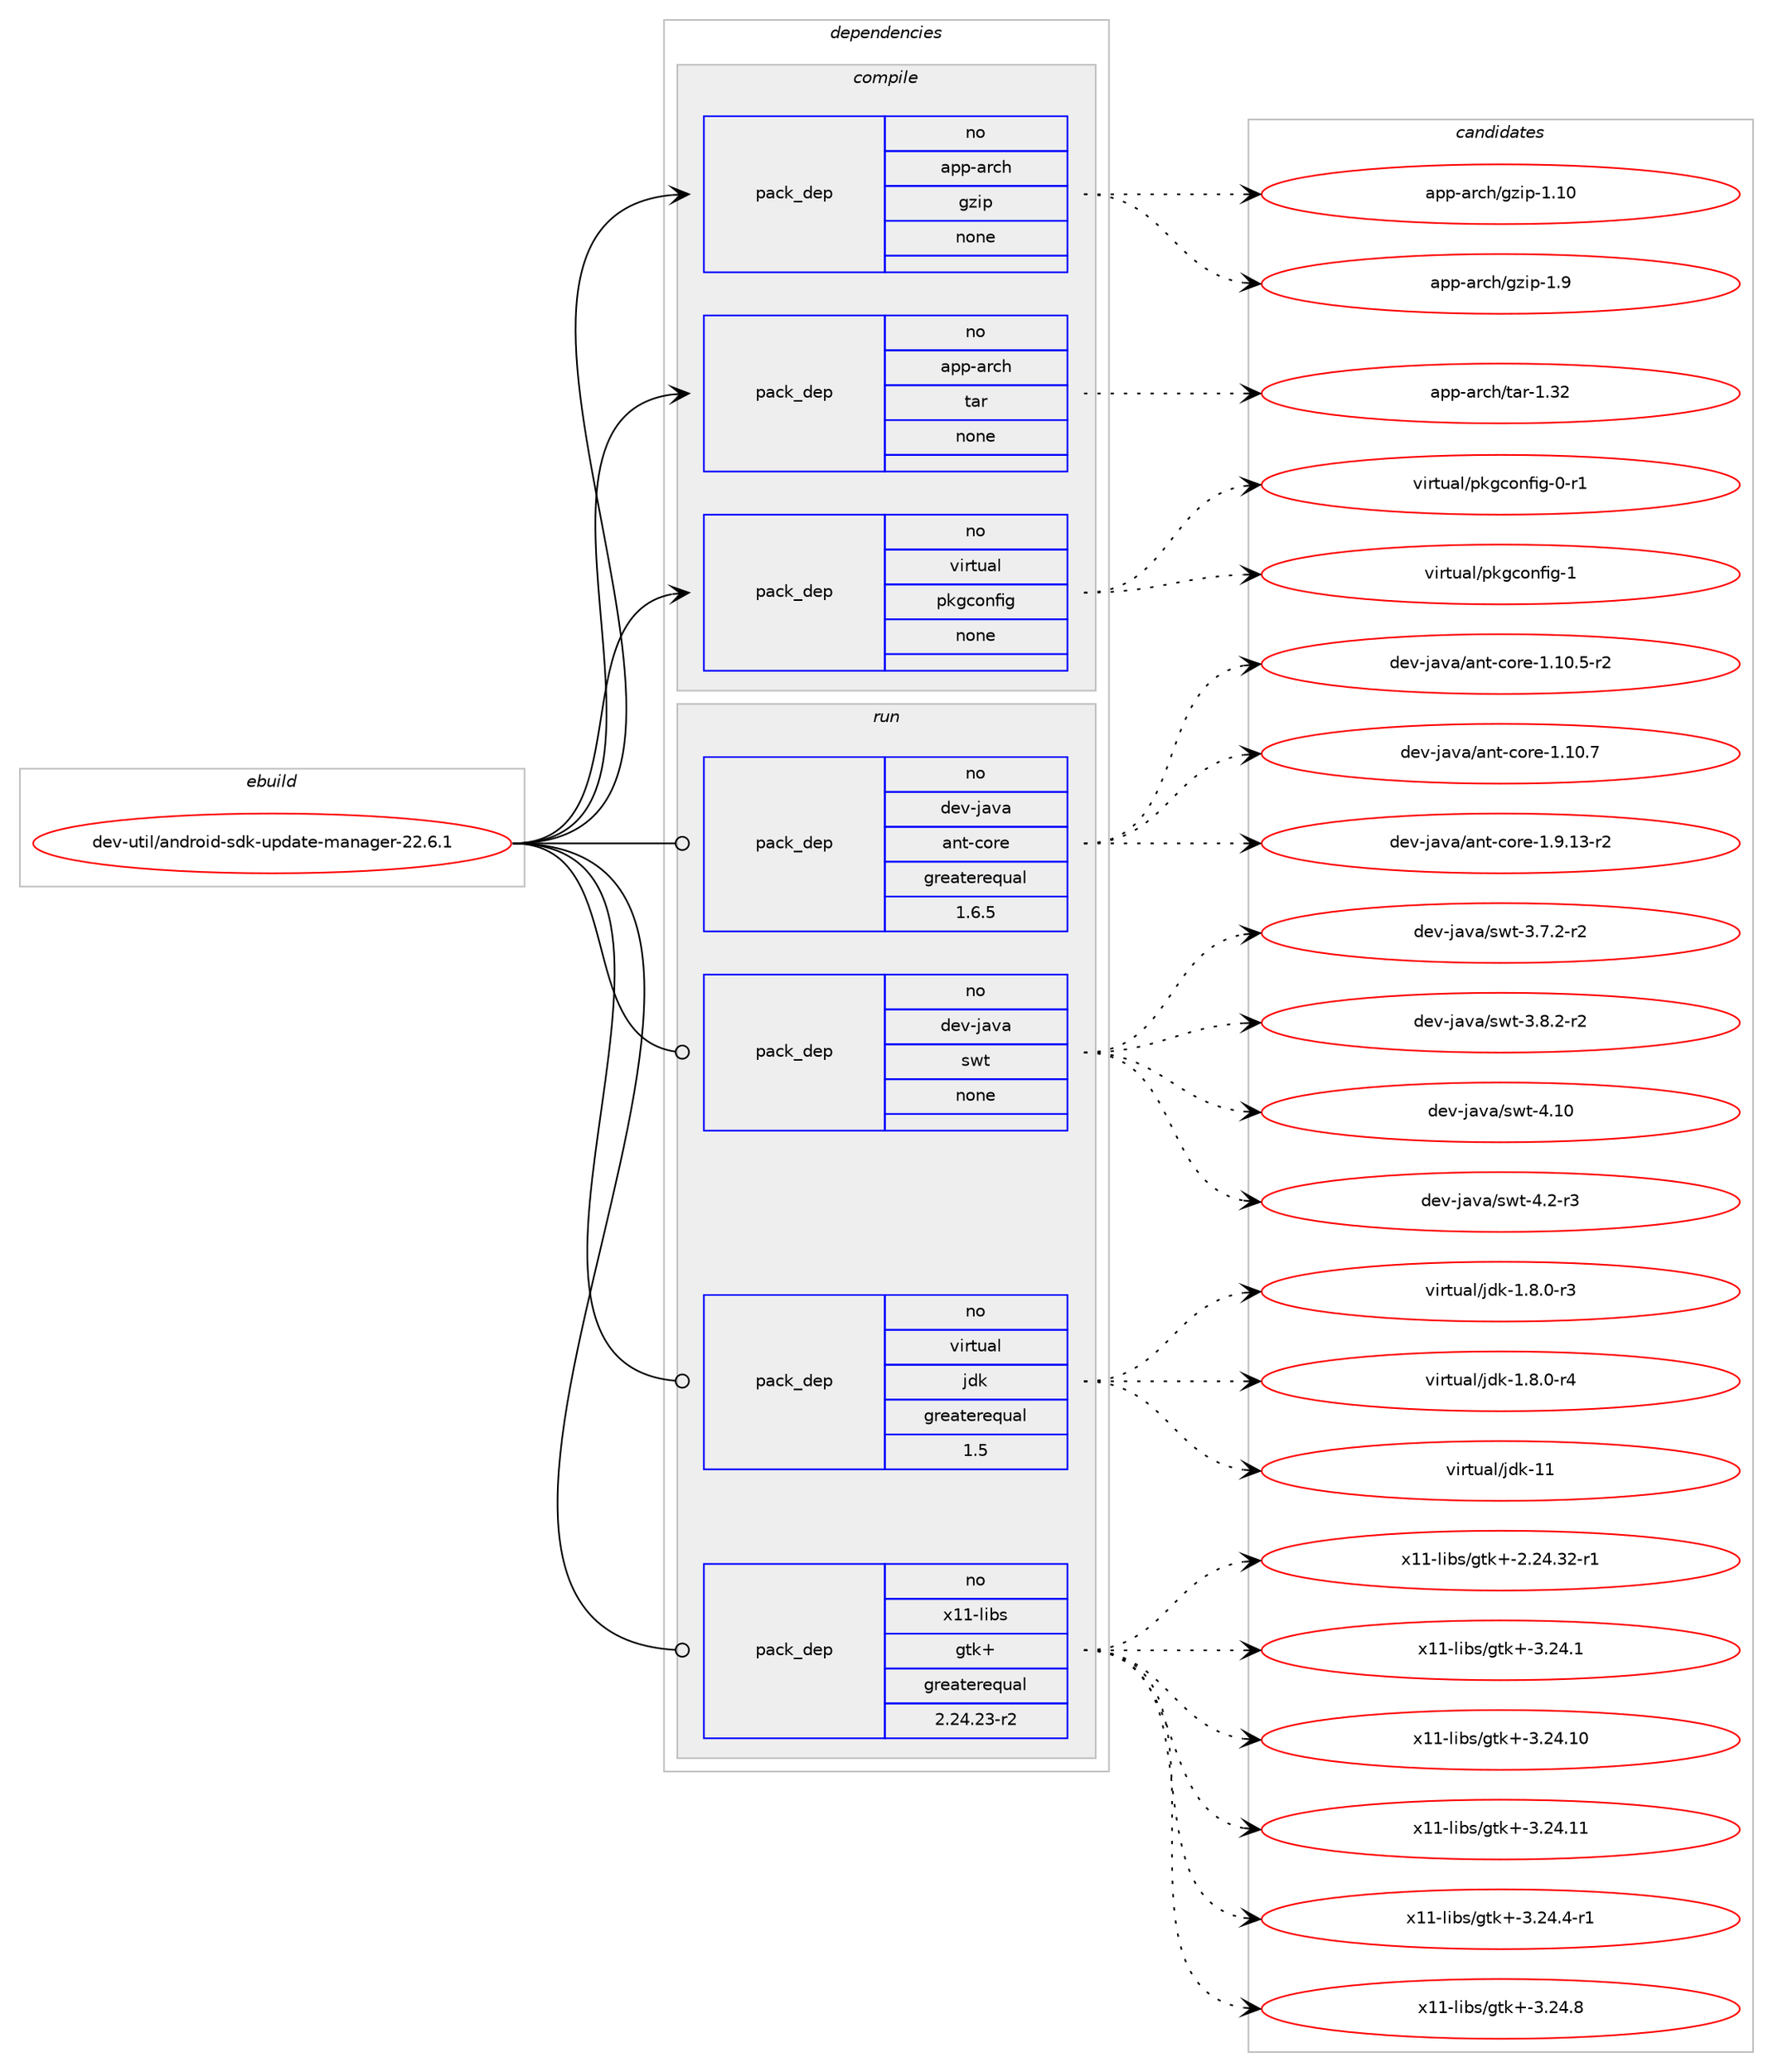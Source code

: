 digraph prolog {

# *************
# Graph options
# *************

newrank=true;
concentrate=true;
compound=true;
graph [rankdir=LR,fontname=Helvetica,fontsize=10,ranksep=1.5];#, ranksep=2.5, nodesep=0.2];
edge  [arrowhead=vee];
node  [fontname=Helvetica,fontsize=10];

# **********
# The ebuild
# **********

subgraph cluster_leftcol {
color=gray;
rank=same;
label=<<i>ebuild</i>>;
id [label="dev-util/android-sdk-update-manager-22.6.1", color=red, width=4, href="../dev-util/android-sdk-update-manager-22.6.1.svg"];
}

# ****************
# The dependencies
# ****************

subgraph cluster_midcol {
color=gray;
label=<<i>dependencies</i>>;
subgraph cluster_compile {
fillcolor="#eeeeee";
style=filled;
label=<<i>compile</i>>;
subgraph pack531312 {
dependency725149 [label=<<TABLE BORDER="0" CELLBORDER="1" CELLSPACING="0" CELLPADDING="4" WIDTH="220"><TR><TD ROWSPAN="6" CELLPADDING="30">pack_dep</TD></TR><TR><TD WIDTH="110">no</TD></TR><TR><TD>app-arch</TD></TR><TR><TD>gzip</TD></TR><TR><TD>none</TD></TR><TR><TD></TD></TR></TABLE>>, shape=none, color=blue];
}
id:e -> dependency725149:w [weight=20,style="solid",arrowhead="vee"];
subgraph pack531313 {
dependency725150 [label=<<TABLE BORDER="0" CELLBORDER="1" CELLSPACING="0" CELLPADDING="4" WIDTH="220"><TR><TD ROWSPAN="6" CELLPADDING="30">pack_dep</TD></TR><TR><TD WIDTH="110">no</TD></TR><TR><TD>app-arch</TD></TR><TR><TD>tar</TD></TR><TR><TD>none</TD></TR><TR><TD></TD></TR></TABLE>>, shape=none, color=blue];
}
id:e -> dependency725150:w [weight=20,style="solid",arrowhead="vee"];
subgraph pack531314 {
dependency725151 [label=<<TABLE BORDER="0" CELLBORDER="1" CELLSPACING="0" CELLPADDING="4" WIDTH="220"><TR><TD ROWSPAN="6" CELLPADDING="30">pack_dep</TD></TR><TR><TD WIDTH="110">no</TD></TR><TR><TD>virtual</TD></TR><TR><TD>pkgconfig</TD></TR><TR><TD>none</TD></TR><TR><TD></TD></TR></TABLE>>, shape=none, color=blue];
}
id:e -> dependency725151:w [weight=20,style="solid",arrowhead="vee"];
}
subgraph cluster_compileandrun {
fillcolor="#eeeeee";
style=filled;
label=<<i>compile and run</i>>;
}
subgraph cluster_run {
fillcolor="#eeeeee";
style=filled;
label=<<i>run</i>>;
subgraph pack531315 {
dependency725152 [label=<<TABLE BORDER="0" CELLBORDER="1" CELLSPACING="0" CELLPADDING="4" WIDTH="220"><TR><TD ROWSPAN="6" CELLPADDING="30">pack_dep</TD></TR><TR><TD WIDTH="110">no</TD></TR><TR><TD>dev-java</TD></TR><TR><TD>ant-core</TD></TR><TR><TD>greaterequal</TD></TR><TR><TD>1.6.5</TD></TR></TABLE>>, shape=none, color=blue];
}
id:e -> dependency725152:w [weight=20,style="solid",arrowhead="odot"];
subgraph pack531316 {
dependency725153 [label=<<TABLE BORDER="0" CELLBORDER="1" CELLSPACING="0" CELLPADDING="4" WIDTH="220"><TR><TD ROWSPAN="6" CELLPADDING="30">pack_dep</TD></TR><TR><TD WIDTH="110">no</TD></TR><TR><TD>dev-java</TD></TR><TR><TD>swt</TD></TR><TR><TD>none</TD></TR><TR><TD></TD></TR></TABLE>>, shape=none, color=blue];
}
id:e -> dependency725153:w [weight=20,style="solid",arrowhead="odot"];
subgraph pack531317 {
dependency725154 [label=<<TABLE BORDER="0" CELLBORDER="1" CELLSPACING="0" CELLPADDING="4" WIDTH="220"><TR><TD ROWSPAN="6" CELLPADDING="30">pack_dep</TD></TR><TR><TD WIDTH="110">no</TD></TR><TR><TD>virtual</TD></TR><TR><TD>jdk</TD></TR><TR><TD>greaterequal</TD></TR><TR><TD>1.5</TD></TR></TABLE>>, shape=none, color=blue];
}
id:e -> dependency725154:w [weight=20,style="solid",arrowhead="odot"];
subgraph pack531318 {
dependency725155 [label=<<TABLE BORDER="0" CELLBORDER="1" CELLSPACING="0" CELLPADDING="4" WIDTH="220"><TR><TD ROWSPAN="6" CELLPADDING="30">pack_dep</TD></TR><TR><TD WIDTH="110">no</TD></TR><TR><TD>x11-libs</TD></TR><TR><TD>gtk+</TD></TR><TR><TD>greaterequal</TD></TR><TR><TD>2.24.23-r2</TD></TR></TABLE>>, shape=none, color=blue];
}
id:e -> dependency725155:w [weight=20,style="solid",arrowhead="odot"];
}
}

# **************
# The candidates
# **************

subgraph cluster_choices {
rank=same;
color=gray;
label=<<i>candidates</i>>;

subgraph choice531312 {
color=black;
nodesep=1;
choice97112112459711499104471031221051124549464948 [label="app-arch/gzip-1.10", color=red, width=4,href="../app-arch/gzip-1.10.svg"];
choice971121124597114991044710312210511245494657 [label="app-arch/gzip-1.9", color=red, width=4,href="../app-arch/gzip-1.9.svg"];
dependency725149:e -> choice97112112459711499104471031221051124549464948:w [style=dotted,weight="100"];
dependency725149:e -> choice971121124597114991044710312210511245494657:w [style=dotted,weight="100"];
}
subgraph choice531313 {
color=black;
nodesep=1;
choice9711211245971149910447116971144549465150 [label="app-arch/tar-1.32", color=red, width=4,href="../app-arch/tar-1.32.svg"];
dependency725150:e -> choice9711211245971149910447116971144549465150:w [style=dotted,weight="100"];
}
subgraph choice531314 {
color=black;
nodesep=1;
choice11810511411611797108471121071039911111010210510345484511449 [label="virtual/pkgconfig-0-r1", color=red, width=4,href="../virtual/pkgconfig-0-r1.svg"];
choice1181051141161179710847112107103991111101021051034549 [label="virtual/pkgconfig-1", color=red, width=4,href="../virtual/pkgconfig-1.svg"];
dependency725151:e -> choice11810511411611797108471121071039911111010210510345484511449:w [style=dotted,weight="100"];
dependency725151:e -> choice1181051141161179710847112107103991111101021051034549:w [style=dotted,weight="100"];
}
subgraph choice531315 {
color=black;
nodesep=1;
choice10010111845106971189747971101164599111114101454946494846534511450 [label="dev-java/ant-core-1.10.5-r2", color=red, width=4,href="../dev-java/ant-core-1.10.5-r2.svg"];
choice1001011184510697118974797110116459911111410145494649484655 [label="dev-java/ant-core-1.10.7", color=red, width=4,href="../dev-java/ant-core-1.10.7.svg"];
choice10010111845106971189747971101164599111114101454946574649514511450 [label="dev-java/ant-core-1.9.13-r2", color=red, width=4,href="../dev-java/ant-core-1.9.13-r2.svg"];
dependency725152:e -> choice10010111845106971189747971101164599111114101454946494846534511450:w [style=dotted,weight="100"];
dependency725152:e -> choice1001011184510697118974797110116459911111410145494649484655:w [style=dotted,weight="100"];
dependency725152:e -> choice10010111845106971189747971101164599111114101454946574649514511450:w [style=dotted,weight="100"];
}
subgraph choice531316 {
color=black;
nodesep=1;
choice100101118451069711897471151191164551465546504511450 [label="dev-java/swt-3.7.2-r2", color=red, width=4,href="../dev-java/swt-3.7.2-r2.svg"];
choice100101118451069711897471151191164551465646504511450 [label="dev-java/swt-3.8.2-r2", color=red, width=4,href="../dev-java/swt-3.8.2-r2.svg"];
choice100101118451069711897471151191164552464948 [label="dev-java/swt-4.10", color=red, width=4,href="../dev-java/swt-4.10.svg"];
choice10010111845106971189747115119116455246504511451 [label="dev-java/swt-4.2-r3", color=red, width=4,href="../dev-java/swt-4.2-r3.svg"];
dependency725153:e -> choice100101118451069711897471151191164551465546504511450:w [style=dotted,weight="100"];
dependency725153:e -> choice100101118451069711897471151191164551465646504511450:w [style=dotted,weight="100"];
dependency725153:e -> choice100101118451069711897471151191164552464948:w [style=dotted,weight="100"];
dependency725153:e -> choice10010111845106971189747115119116455246504511451:w [style=dotted,weight="100"];
}
subgraph choice531317 {
color=black;
nodesep=1;
choice11810511411611797108471061001074549465646484511451 [label="virtual/jdk-1.8.0-r3", color=red, width=4,href="../virtual/jdk-1.8.0-r3.svg"];
choice11810511411611797108471061001074549465646484511452 [label="virtual/jdk-1.8.0-r4", color=red, width=4,href="../virtual/jdk-1.8.0-r4.svg"];
choice1181051141161179710847106100107454949 [label="virtual/jdk-11", color=red, width=4,href="../virtual/jdk-11.svg"];
dependency725154:e -> choice11810511411611797108471061001074549465646484511451:w [style=dotted,weight="100"];
dependency725154:e -> choice11810511411611797108471061001074549465646484511452:w [style=dotted,weight="100"];
dependency725154:e -> choice1181051141161179710847106100107454949:w [style=dotted,weight="100"];
}
subgraph choice531318 {
color=black;
nodesep=1;
choice12049494510810598115471031161074345504650524651504511449 [label="x11-libs/gtk+-2.24.32-r1", color=red, width=4,href="../x11-libs/gtk+-2.24.32-r1.svg"];
choice12049494510810598115471031161074345514650524649 [label="x11-libs/gtk+-3.24.1", color=red, width=4,href="../x11-libs/gtk+-3.24.1.svg"];
choice1204949451081059811547103116107434551465052464948 [label="x11-libs/gtk+-3.24.10", color=red, width=4,href="../x11-libs/gtk+-3.24.10.svg"];
choice1204949451081059811547103116107434551465052464949 [label="x11-libs/gtk+-3.24.11", color=red, width=4,href="../x11-libs/gtk+-3.24.11.svg"];
choice120494945108105981154710311610743455146505246524511449 [label="x11-libs/gtk+-3.24.4-r1", color=red, width=4,href="../x11-libs/gtk+-3.24.4-r1.svg"];
choice12049494510810598115471031161074345514650524656 [label="x11-libs/gtk+-3.24.8", color=red, width=4,href="../x11-libs/gtk+-3.24.8.svg"];
dependency725155:e -> choice12049494510810598115471031161074345504650524651504511449:w [style=dotted,weight="100"];
dependency725155:e -> choice12049494510810598115471031161074345514650524649:w [style=dotted,weight="100"];
dependency725155:e -> choice1204949451081059811547103116107434551465052464948:w [style=dotted,weight="100"];
dependency725155:e -> choice1204949451081059811547103116107434551465052464949:w [style=dotted,weight="100"];
dependency725155:e -> choice120494945108105981154710311610743455146505246524511449:w [style=dotted,weight="100"];
dependency725155:e -> choice12049494510810598115471031161074345514650524656:w [style=dotted,weight="100"];
}
}

}
